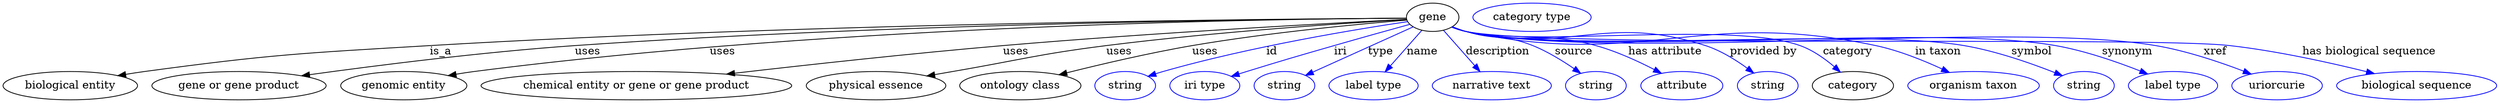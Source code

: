 digraph {
	graph [bb="0,0,3158.5,123"];
	node [label="\N"];
	gene	[height=0.5,
		label=gene,
		pos="1811.1,105",
		width=0.92075];
	"biological entity"	[height=0.5,
		pos="85.142,18",
		width=2.3651];
	gene -> "biological entity"	[label=is_a,
		lp="554.14,61.5",
		pos="e,145.84,30.659 1777.7,103.86 1631.3,103.1 1031.5,98.258 540.14,69 379.76,59.45 339.37,57.504 180.14,36 172.23,34.932 163.98,33.673 \
155.78,32.33"];
	"gene or gene product"	[height=0.5,
		pos="299.14,18",
		width=3.0692];
	gene -> "gene or gene product"	[label=uses,
		lp="740.64,61.5",
		pos="e,378.44,30.603 1777.7,103.84 1644.6,103.01 1139,98.007 724.14,69 607.76,60.862 474.24,43.895 388.4,31.992"];
	"genomic entity"	[height=0.5,
		pos="507.14,18",
		width=2.2206];
	gene -> "genomic entity"	[label=uses,
		lp="911.64,61.5",
		pos="e,563.48,30.818 1777.6,103.91 1634.7,103.14 1061.8,96.259 596.14,36 588.77,35.045 581.08,33.864 573.45,32.571"];
	"chemical entity or gene or gene product"	[height=0.5,
		pos="802.14,18",
		width=5.4703];
	gene -> "chemical entity or gene or gene product"	[label=uses,
		lp="1282.6,61.5",
		pos="e,916.42,32.706 1778.2,102.38 1693.4,98.106 1460,85.665 1266.1,69 1150.9,59.093 1019.8,44.681 926.47,33.872"];
	"physical essence"	[height=0.5,
		pos="1105.1,18",
		width=2.4553];
	gene -> "physical essence"	[label=uses,
		lp="1413.6,61.5",
		pos="e,1169.6,30.346 1778.3,102.16 1708.1,98.013 1538.5,86.901 1397.1,69 1309.9,57.955 1288.8,50.92 1202.1,36 1194.8,34.739 1187.2,33.416 \
1179.6,32.089"];
	"ontology class"	[height=0.5,
		pos="1288.1,18",
		width=2.1304];
	gene -> "ontology class"	[label=uses,
		lp="1522.6,61.5",
		pos="e,1337.2,31.892 1778.5,101.45 1722.5,96.816 1604.6,85.893 1506.1,69 1451.8,59.683 1390.7,45.326 1347.1,34.383"];
	id	[color=blue,
		height=0.5,
		label=string,
		pos="1421.1,18",
		width=1.0652];
	gene -> id	[color=blue,
		label=id,
		lp="1607.1,61.5",
		pos="e,1450.1,29.922 1779.1,99.437 1718.1,90.341 1581.2,68.033 1469.1,36 1466,35.113 1462.8,34.133 1459.7,33.106",
		style=solid];
	iri	[color=blue,
		height=0.5,
		label="iri type",
		pos="1522.1,18",
		width=1.2277];
	gene -> iri	[color=blue,
		label=iri,
		lp="1694.1,61.5",
		pos="e,1555.8,29.681 1782.3,96.088 1756.9,89.09 1719,78.54 1686.1,69 1637.1,54.785 1624.9,50.997 1576.1,36 1572.6,34.926 1569,33.805 \
1565.4,32.674",
		style=solid];
	type	[color=blue,
		height=0.5,
		label=string,
		pos="1623.1,18",
		width=1.0652];
	gene -> type	[color=blue,
		label=type,
		lp="1745.1,61.5",
		pos="e,1649.9,31.075 1786.6,92.888 1754.1,78.223 1696.8,52.293 1659.4,35.379",
		style=solid];
	name	[color=blue,
		height=0.5,
		label="label type",
		pos="1736.1,18",
		width=1.5707];
	gene -> name	[color=blue,
		label=name,
		lp="1798.1,61.5",
		pos="e,1750.8,35.654 1797.4,88.41 1786.3,75.793 1770.4,57.801 1757.6,43.297",
		style=solid];
	description	[color=blue,
		height=0.5,
		label="narrative text",
		pos="1886.1,18",
		width=2.0943];
	gene -> description	[color=blue,
		label=description,
		lp="1893.6,61.5",
		pos="e,1871.2,35.949 1824.9,88.41 1836,75.874 1851.7,58.031 1864.5,43.576",
		style=solid];
	source	[color=blue,
		height=0.5,
		label=string,
		pos="2018.1,18",
		width=1.0652];
	gene -> source	[color=blue,
		label=source,
		lp="1990.1,61.5",
		pos="e,1998.8,33.804 1836.2,93.02 1841.7,90.84 1847.6,88.702 1853.1,87 1890.1,75.712 1902.3,83.454 1938.1,69 1956.7,61.518 1975.7,49.806 \
1990.6,39.597",
		style=solid];
	"has attribute"	[color=blue,
		height=0.5,
		label=attribute,
		pos="2126.1,18",
		width=1.4443];
	gene -> "has attribute"	[color=blue,
		label="has attribute",
		lp="2105.1,61.5",
		pos="e,2100.4,33.816 1835.6,92.77 1841.3,90.551 1847.3,88.46 1853.1,87 1924.7,68.99 1947.1,88.756 2018.1,69 2043.7,61.898 2070.8,49.35 \
2091.4,38.601",
		style=solid];
	"provided by"	[color=blue,
		height=0.5,
		label=string,
		pos="2234.1,18",
		width=1.0652];
	gene -> "provided by"	[color=blue,
		label="provided by",
		lp="2228.6,61.5",
		pos="e,2216.6,34.015 1835.6,92.557 1841.2,90.349 1847.3,88.316 1853.1,87 1984.7,57.301 2027.9,110.76 2156.1,69 2175.2,62.799 2194.2,50.796 \
2208.6,40.105",
		style=solid];
	category	[height=0.5,
		pos="2342.1,18",
		width=1.4263];
	gene -> category	[color=blue,
		label=category,
		lp="2335.6,61.5",
		pos="e,2326.2,35.314 1835.6,92.485 1841.2,90.281 1847.3,88.267 1853.1,87 1944.9,67.101 2186.7,100.47 2275.1,69 2291.1,63.307 2306.5,52.374 \
2318.5,42.18",
		style=solid];
	"in taxon"	[color=blue,
		height=0.5,
		label="organism taxon",
		pos="2495.1,18",
		width=2.3109];
	gene -> "in taxon"	[color=blue,
		label="in taxon",
		lp="2450.1,61.5",
		pos="e,2464.5,34.866 1835.6,92.451 1841.2,90.248 1847.3,88.244 1853.1,87 2078.5,39.053 2145.8,116.8 2371.1,69 2400.4,62.792 2431.6,50.161 \
2455.4,39.148",
		style=solid];
	symbol	[color=blue,
		height=0.5,
		label=string,
		pos="2635.1,18",
		width=1.0652];
	gene -> symbol	[color=blue,
		label=symbol,
		lp="2569.1,61.5",
		pos="e,2607.8,30.781 1835.6,92.424 1841.2,90.223 1847.3,88.226 1853.1,87 1990.2,58.272 2345.1,92.407 2483.1,69 2523.7,62.13 2568.1,46.494 \
2598.4,34.523",
		style=solid];
	synonym	[color=blue,
		height=0.5,
		label="label type",
		pos="2748.1,18",
		width=1.5707];
	gene -> synonym	[color=blue,
		label=synonym,
		lp="2690.1,61.5",
		pos="e,2716,32.907 1835.6,92.405 1841.2,90.204 1847.3,88.213 1853.1,87 2015.5,53.346 2435.8,97.699 2599.1,69 2636.4,62.445 2677.1,48.298 \
2706.5,36.72",
		style=solid];
	xref	[color=blue,
		height=0.5,
		label=uriorcurie,
		pos="2880.1,18",
		width=1.5887];
	gene -> xref	[color=blue,
		label=xref,
		lp="2801.6,61.5",
		pos="e,2847.2,32.82 1835.5,92.39 1841.2,90.19 1847.3,88.203 1853.1,87 2043.2,47.954 2534.8,101.31 2726.1,69 2764.9,62.454 2807.3,48.136 \
2837.8,36.493",
		style=solid];
	"has biological sequence"	[color=blue,
		height=0.5,
		label="biological sequence",
		pos="3057.1,18",
		width=2.8164];
	gene -> "has biological sequence"	[color=blue,
		label="has biological sequence",
		lp="2996.6,61.5",
		pos="e,3003.5,33.356 1835.1,92.555 1840.9,90.287 1847.1,88.229 1853.1,87 1958.4,65.481 2713.4,81.146 2820.1,69 2879.6,62.233 2946.3,47.528 \
2993.7,35.808",
		style=solid];
	"named thing_category"	[color=blue,
		height=0.5,
		label="category type",
		pos="1937.1,105",
		width=2.0762];
}
